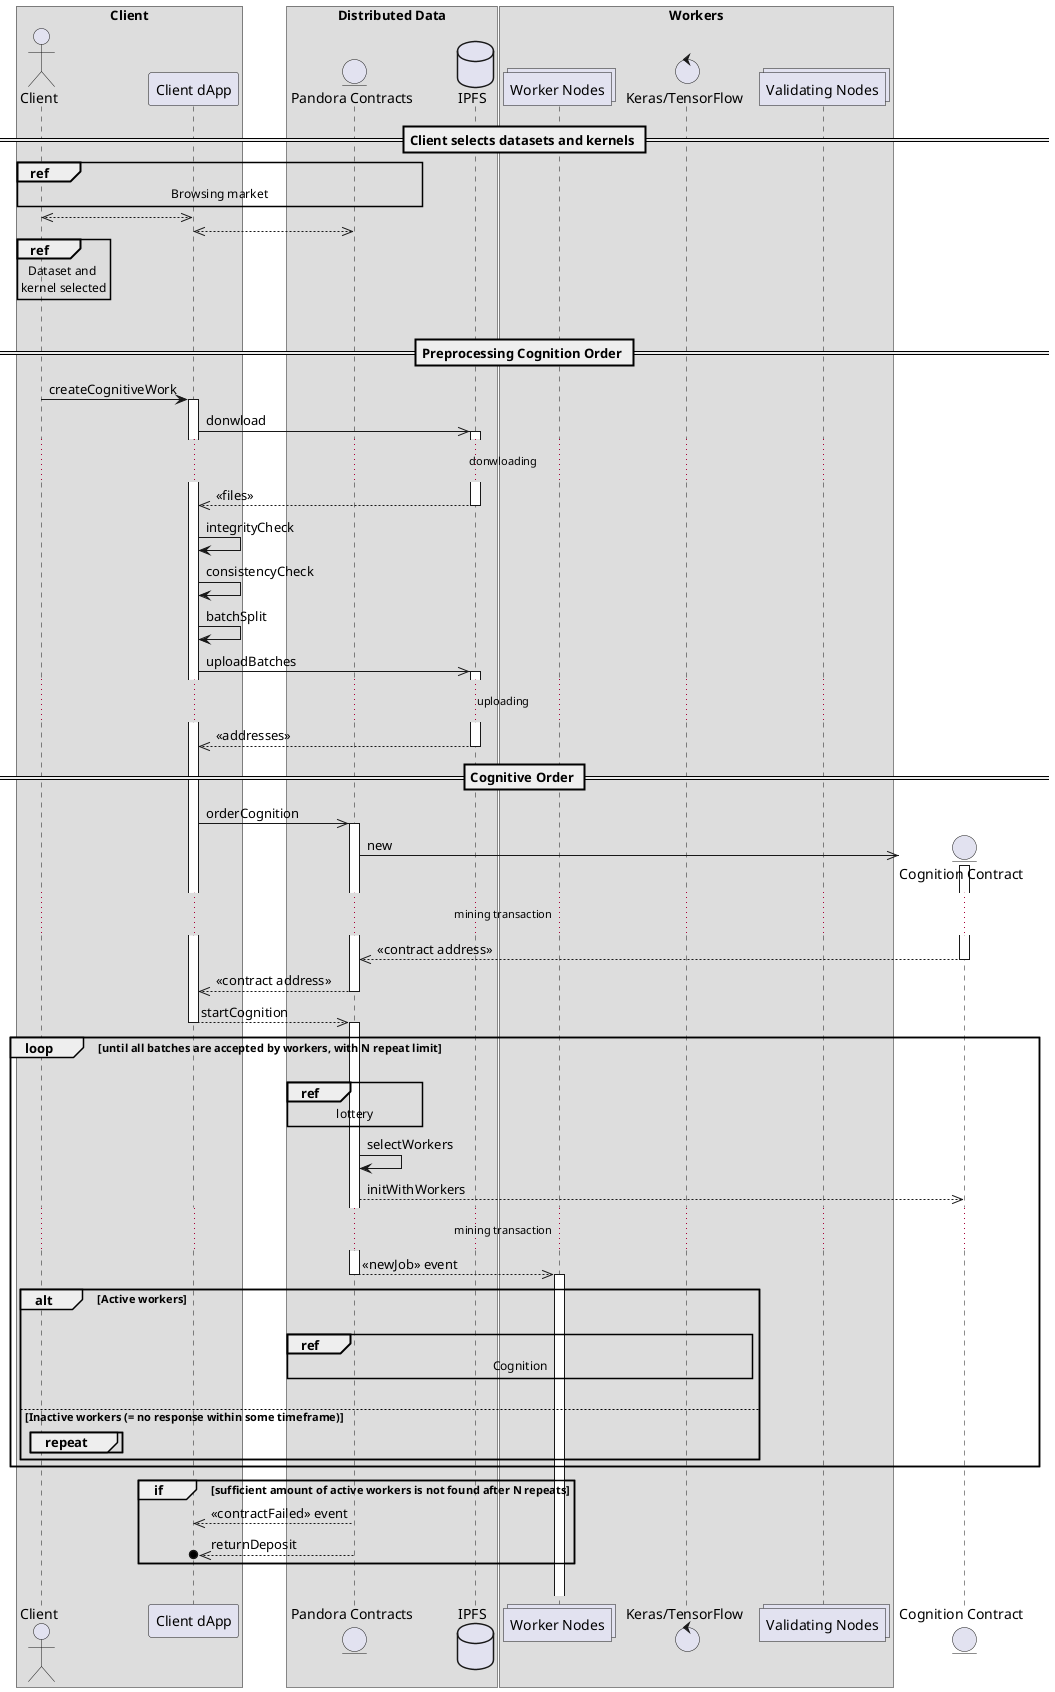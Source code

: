 @startuml
box "Client"
  actor "Client" as client
  participant "Client dApp" as dapp
end box

box "Distributed Data"
  entity "Pandora Contracts" as pandora
  database "IPFS" as ipfs
end box

box "Workers"
  collections "Worker Nodes" as workers
  control "Keras/TensorFlow" as nn
  collections "Validating Nodes" as validators
end box

== Client selects datasets and kernels ==

ref over client, dapp, pandora: Browsing market
client <<-->> dapp
dapp <<-->> pandora
ref over client
  Dataset and 
  kernel selected
end ref

|||

== Preprocessing Cognition Order ==

client -> dapp: createCognitiveWork
activate dapp
dapp ->> ipfs: donwload
activate ipfs
... donwloading ...
ipfs -->> dapp: << files >>
deactivate ipfs

dapp -> dapp: integrityCheck
dapp -> dapp: consistencyCheck
dapp -> dapp: batchSplit
dapp ->> ipfs: uploadBatches
activate ipfs
... uploading ...
ipfs -->> dapp: << addresses >>
deactivate ipfs

== Cognitive Order ==

dapp ->> pandora: orderCognition
activate pandora
create entity "Cognition Contract" as cognition
pandora ->> cognition: new
activate cognition
... mining transaction ...
cognition -->> pandora: << contract address >>
deactivate cognition

pandora -->> dapp: << contract address >>
deactivate pandora

dapp -->> pandora: startCognition
deactivate dapp
activate pandora

loop until all batches are accepted by workers, with N repeat limit
  |||
  ref over pandora: lottery
  pandora -> pandora: selectWorkers
  pandora -->> cognition: initWithWorkers
... mining transaction ...
  pandora -->> workers: << newJob >> event
  deactivate pandora
  activate workers
  alt Active workers
    |||
    ref over pandora, nn: Cognition
    |||
  else Inactive workers (= no response within some timeframe)
    group repeat
    end
  end
end

group if [sufficient amount of active workers is not found after N repeats]
  activate pandora
  pandora -->> dapp: << contractFailed >> event
  pandora -->>o dapp: returnDeposit
  deactivate pandora
end
|||
@enduml
